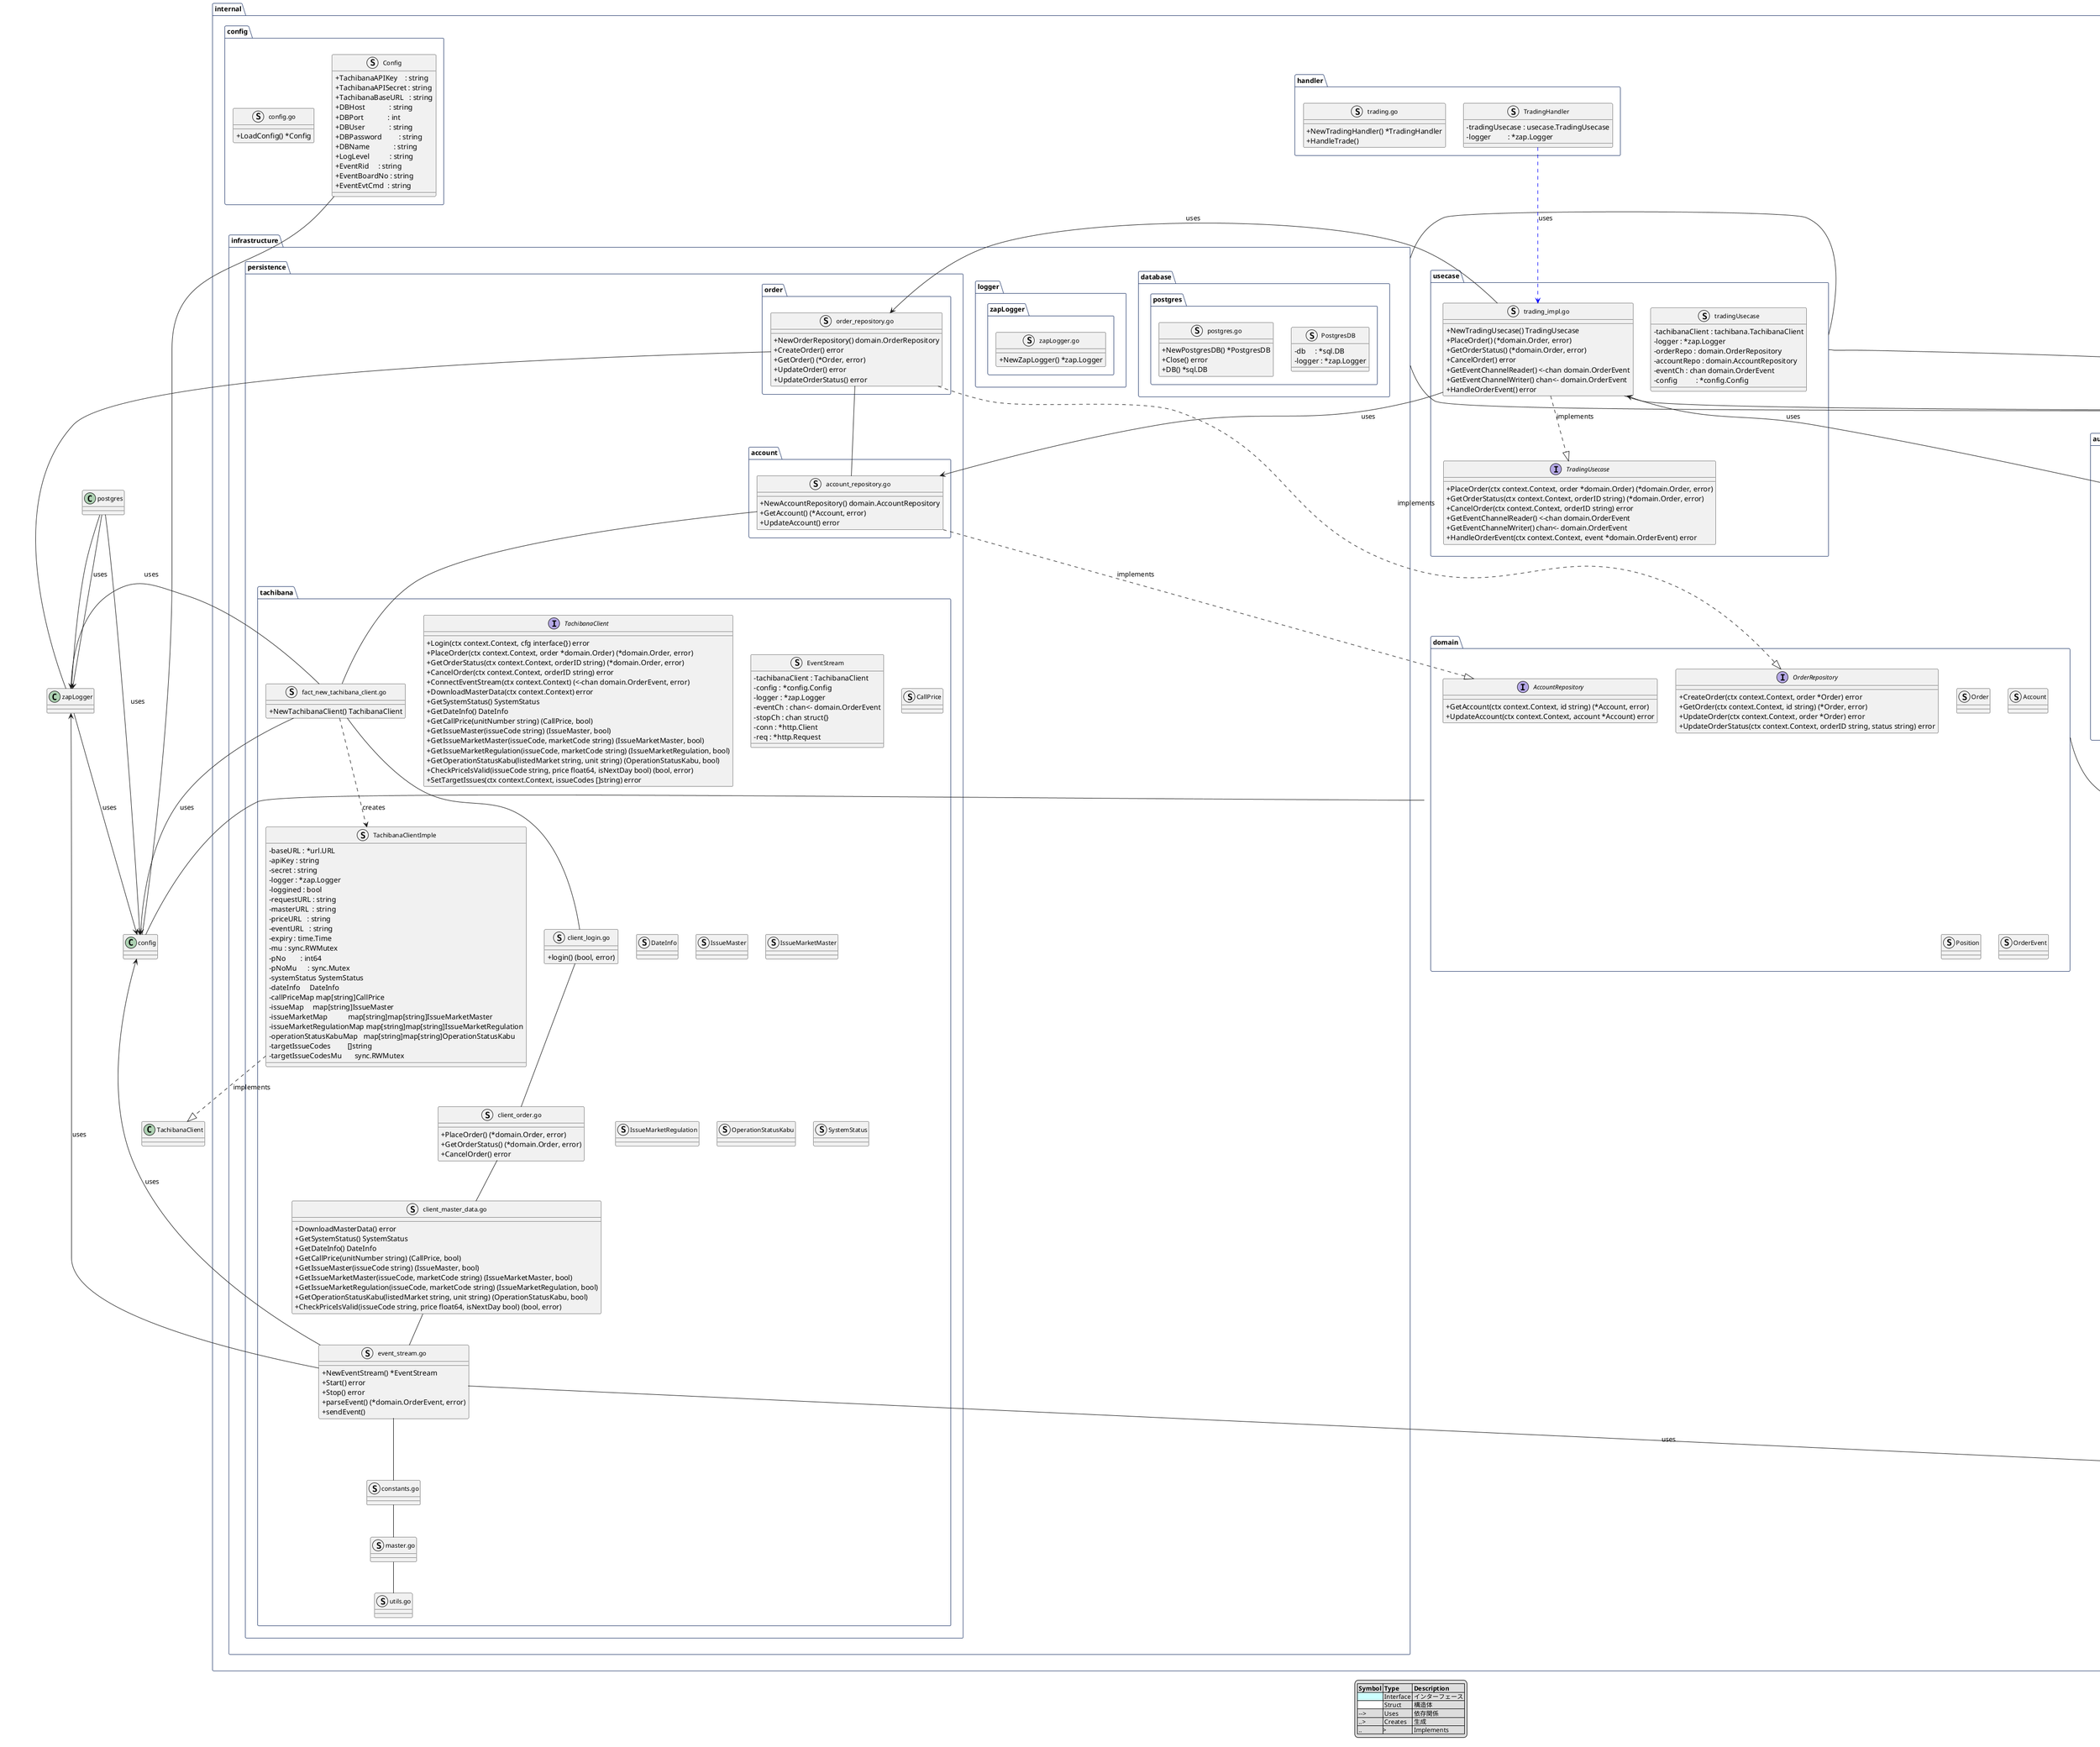 @startuml
'top to bottom direction ' 全体を縦方向にする場合はこれを使う（今回はコメントアウト）

skinparam packageTitleFontColor #ffffff
skinparam packageTitleBackgroundColor #2E4372
skinparam packageBorderColor #2E4372
skinparam packageBorderThickness 1
skinparam packageTitleFontSize 14
skinparam packageFontSize 13
skinparam defaultFontName "Meiryo"
skinparam classFontSize 12
skinparam classAttributeIconSize 0
skinparam legendFontSize 12

skinparam interface {
  BackgroundColor #CCFFFF
  FontStyle Bold
  BorderColor #3399ff
}

' struct のスタイル
skinparam struct {
  BackgroundColor #FFFFFF
  BorderColor #000080
}


package "internal" {
    package "config" {
      struct Config {
        +TachibanaAPIKey    : string
        +TachibanaAPISecret : string
        +TachibanaBaseURL   : string
        +DBHost             : string
        +DBPort             : int
        +DBUser             : string
        +DBPassword         : string
        +DBName             : string
        +LogLevel           : string
        +EventRid     : string
        +EventBoardNo : string
        +EventEvtCmd  : string
      }
      struct "config.go" as config {
        +LoadConfig() *Config
      }
    }

    package "domain" {
       struct Order
       struct Account
       struct Position
       struct OrderEvent

      interface OrderRepository {
        +CreateOrder(ctx context.Context, order *Order) error
        +GetOrder(ctx context.Context, id string) (*Order, error)
        +UpdateOrder(ctx context.Context, order *Order) error
        +UpdateOrderStatus(ctx context.Context, orderID string, status string) error
      }
      interface AccountRepository {
       +GetAccount(ctx context.Context, id string) (*Account, error)
       +UpdateAccount(ctx context.Context, account *Account) error
      }
    }

    package "handler" {
      struct TradingHandler {
        -tradingUsecase : usecase.TradingUsecase
        -logger         : *zap.Logger
      }
      struct "trading.go" as handler {
        +NewTradingHandler() *TradingHandler
        +HandleTrade()
      }
    }

  package "infrastructure" {
      package "database" {
        package "postgres" {
          struct PostgresDB {
            -db     : *sql.DB
            -logger : *zap.Logger
          }
          struct "postgres.go" as postgres {
            +NewPostgresDB() *PostgresDB
            +Close() error
            +DB() *sql.DB
          }
        }
    }
    package "logger"{
        package "zapLogger" {
          struct "zapLogger.go" as zapLogger {
            +NewZapLogger() *zap.Logger
          }
        }
      }

    package "persistence" {
        package "account"{
            struct "account_repository.go" as accountRepoImpl {
                +NewAccountRepository() domain.AccountRepository
                +GetAccount() (*Account, error)
                +UpdateAccount() error
            }
        }
        package "order"{
                struct "order_repository.go" as orderRepoImpl {
                +NewOrderRepository() domain.OrderRepository
                +CreateOrder() error
                +GetOrder() (*Order, error)
                +UpdateOrder() error
                +UpdateOrderStatus() error
            }
        }

      package "tachibana" {
        interface TachibanaClient {
            +Login(ctx context.Context, cfg interface{}) error
            +PlaceOrder(ctx context.Context, order *domain.Order) (*domain.Order, error)
            +GetOrderStatus(ctx context.Context, orderID string) (*domain.Order, error)
            +CancelOrder(ctx context.Context, orderID string) error
            +ConnectEventStream(ctx context.Context) (<-chan domain.OrderEvent, error)
            +DownloadMasterData(ctx context.Context) error
            +GetSystemStatus() SystemStatus
            +GetDateInfo() DateInfo
            +GetCallPrice(unitNumber string) (CallPrice, bool)
            +GetIssueMaster(issueCode string) (IssueMaster, bool)
            +GetIssueMarketMaster(issueCode, marketCode string) (IssueMarketMaster, bool)
            +GetIssueMarketRegulation(issueCode, marketCode string) (IssueMarketRegulation, bool)
            +GetOperationStatusKabu(listedMarket string, unit string) (OperationStatusKabu, bool)
            +CheckPriceIsValid(issueCode string, price float64, isNextDay bool) (bool, error)
            +SetTargetIssues(ctx context.Context, issueCodes []string) error
        }


         struct TachibanaClientImple {
            -baseURL : *url.URL
            -apiKey : string
            -secret : string
            -logger : *zap.Logger
            -loggined : bool
            -requestURL : string
            -masterURL  : string
            -priceURL   : string
            -eventURL   : string
            -expiry : time.Time
            -mu : sync.RWMutex
            -pNo        : int64
            -pNoMu      : sync.Mutex
            -systemStatus SystemStatus
            -dateInfo     DateInfo
            -callPriceMap map[string]CallPrice
            -issueMap     map[string]IssueMaster
            -issueMarketMap           map[string]map[string]IssueMarketMaster
            -issueMarketRegulationMap map[string]map[string]IssueMarketRegulation
            -operationStatusKabuMap   map[string]map[string]OperationStatusKabu
            -targetIssueCodes         []string
            -targetIssueCodesMu       sync.RWMutex
          }
          struct "fact_new_tachibana_client.go" as factTachibanaClient {
            +NewTachibanaClient() TachibanaClient
          }

         struct "client_login.go" as clientLogin {
            +login() (bool, error)
         }
         struct "client_order.go" as clientOrder {
            +PlaceOrder() (*domain.Order, error)
            +GetOrderStatus() (*domain.Order, error)
            +CancelOrder() error
         }

         struct "client_master_data.go" as clientMasterData{
            +DownloadMasterData() error
            +GetSystemStatus() SystemStatus
            +GetDateInfo() DateInfo
            +GetCallPrice(unitNumber string) (CallPrice, bool)
            +GetIssueMaster(issueCode string) (IssueMaster, bool)
            +GetIssueMarketMaster(issueCode, marketCode string) (IssueMarketMaster, bool)
            +GetIssueMarketRegulation(issueCode, marketCode string) (IssueMarketRegulation, bool)
            +GetOperationStatusKabu(listedMarket string, unit string) (OperationStatusKabu, bool)
            +CheckPriceIsValid(issueCode string, price float64, isNextDay bool) (bool, error)
         }

        struct "event_stream.go" as eventStream {
          +NewEventStream() *EventStream
          +Start() error
          +Stop() error
          +parseEvent() (*domain.OrderEvent, error)
          +sendEvent()
        }
        struct EventStream {
          -tachibanaClient : TachibanaClient
          -config : *config.Config
          -logger : *zap.Logger
          -eventCh : chan<- domain.OrderEvent
          -stopCh : chan struct{}
          -conn : *http.Client
          -req : *http.Request
        }

        struct "constants.go" as constants
        struct "master.go" as master
          struct CallPrice
          struct DateInfo
          struct IssueMaster
          struct IssueMarketMaster
          struct IssueMarketRegulation
          struct OperationStatusKabu
          struct SystemStatus

        struct "utils.go" as utils
      }
    }
  }

    package "usecase" {
      interface TradingUsecase {
        +PlaceOrder(ctx context.Context, order *domain.Order) (*domain.Order, error)
        +GetOrderStatus(ctx context.Context, orderID string) (*domain.Order, error)
        +CancelOrder(ctx context.Context, orderID string) error
        +GetEventChannelReader() <-chan domain.OrderEvent
        +GetEventChannelWriter() chan<- domain.OrderEvent
        +HandleOrderEvent(ctx context.Context, event *domain.OrderEvent) error
      }

      struct tradingUsecase {
        -tachibanaClient : tachibana.TachibanaClient
        -logger : *zap.Logger
        -orderRepo : domain.OrderRepository
        -accountRepo : domain.AccountRepository
        -eventCh : chan domain.OrderEvent
        -config          : *config.Config
      }
      struct "trading_impl.go" as tradingImpl {
        +NewTradingUsecase() TradingUsecase
        +PlaceOrder() (*domain.Order, error)
        +GetOrderStatus() (*domain.Order, error)
        +CancelOrder() error
        +GetEventChannelReader() <-chan domain.OrderEvent
        +GetEventChannelWriter() chan<- domain.OrderEvent
        +HandleOrderEvent() error
      }
    }

    package "autotrading" {
        interface AutoTradingUsecase {
          +Start() error
          +Stop() error
          +HandleEvent(event domain.OrderEvent)
        }

        struct autoTradingUsecase{
          -tradingUsecase       : usecase.TradingUsecase
          -autoTradingAlgorithm : *AutoTradingAlgorithm
          -logger               : *zap.Logger
          -config               : *config.Config
          -eventCh              : <-chan domain.OrderEvent
        }
        struct "autotrading_impl.go" as autotradingImpl {
            +NewAutoTradingUsecase() AutoTradingUsecase
            +Start() error
            +Stop() error
            +HandleEvent(event domain.OrderEvent)
        }

        struct AutoTradingAlgorithm{
            +GenerateSignal(event domain.OrderEvent) (*Signal, error)
            +CalculatePosition(signal *Signal) (*Position, error)
        }
        struct Signal{
            Symbol string
            Side   string
        }
        struct Position{
            Symbol   string
            Quantity int
            Side     string
        }
    }
}


' 依存関係の記述

config -down- Config

'--- internal 縦方向の配置 ---
config -down- domain
domain -down- handler
handler -down- infrastructure
infrastructure -down- usecase
usecase -down- autotrading

'--- infrastructure 縦方向の配置---
postgres -down- zapLogger
zapLogger -down- orderRepoImpl
orderRepoImpl -down- accountRepoImpl
accountRepoImpl -down- factTachibanaClient
factTachibanaClient -down- clientLogin
clientLogin -down- clientOrder
clientOrder -down- clientMasterData
clientMasterData -down- eventStream
eventStream -down- constants
constants -down- master
master -down- utils


TradingHandler -[#blue,dashed]-> tradingImpl : uses

tradingImpl ..|> TradingUsecase : implements
tradingImpl --> tachibana.TachibanaClient : uses
tradingImpl --> orderRepoImpl : uses
tradingImpl --> accountRepoImpl : uses

autotradingImpl ..|> AutoTradingUsecase : implements
autotradingImpl --> tradingImpl: uses

factTachibanaClient --> config : uses
factTachibanaClient --> zapLogger : uses
factTachibanaClient ..> TachibanaClientImple : creates
TachibanaClientImple ..|> TachibanaClient : implements

' clientLogin --> TachibanaClientImple : uses 'コメントアウト
' clientOrder --> TachibanaClientImple : uses 'コメントアウト
' clientMasterData --> TachibanaClientImple : uses 'コメントアウト

eventStream --> config : uses
eventStream --> zapLogger : uses
eventStream --> tachibana.TachibanaClient : uses
' eventStream --> tradingImpl : sends events 'コメントアウト

orderRepoImpl ..|> OrderRepository :implements
accountRepoImpl ..|> AccountRepository : implements

postgres --> config : uses
postgres --> zapLogger : uses

zapLogger --> config : uses

legend
  |= Symbol |= Type |= Description |
  |<#CCFFFF>| Interface | インターフェース |
  |<#FFFFFF>| Struct | 構造体 |
  | --> | Uses | 依存関係 |
  | ..> | Creates | 生成 |
  | ..|> | Implements | 実装 |
end legend
@enduml